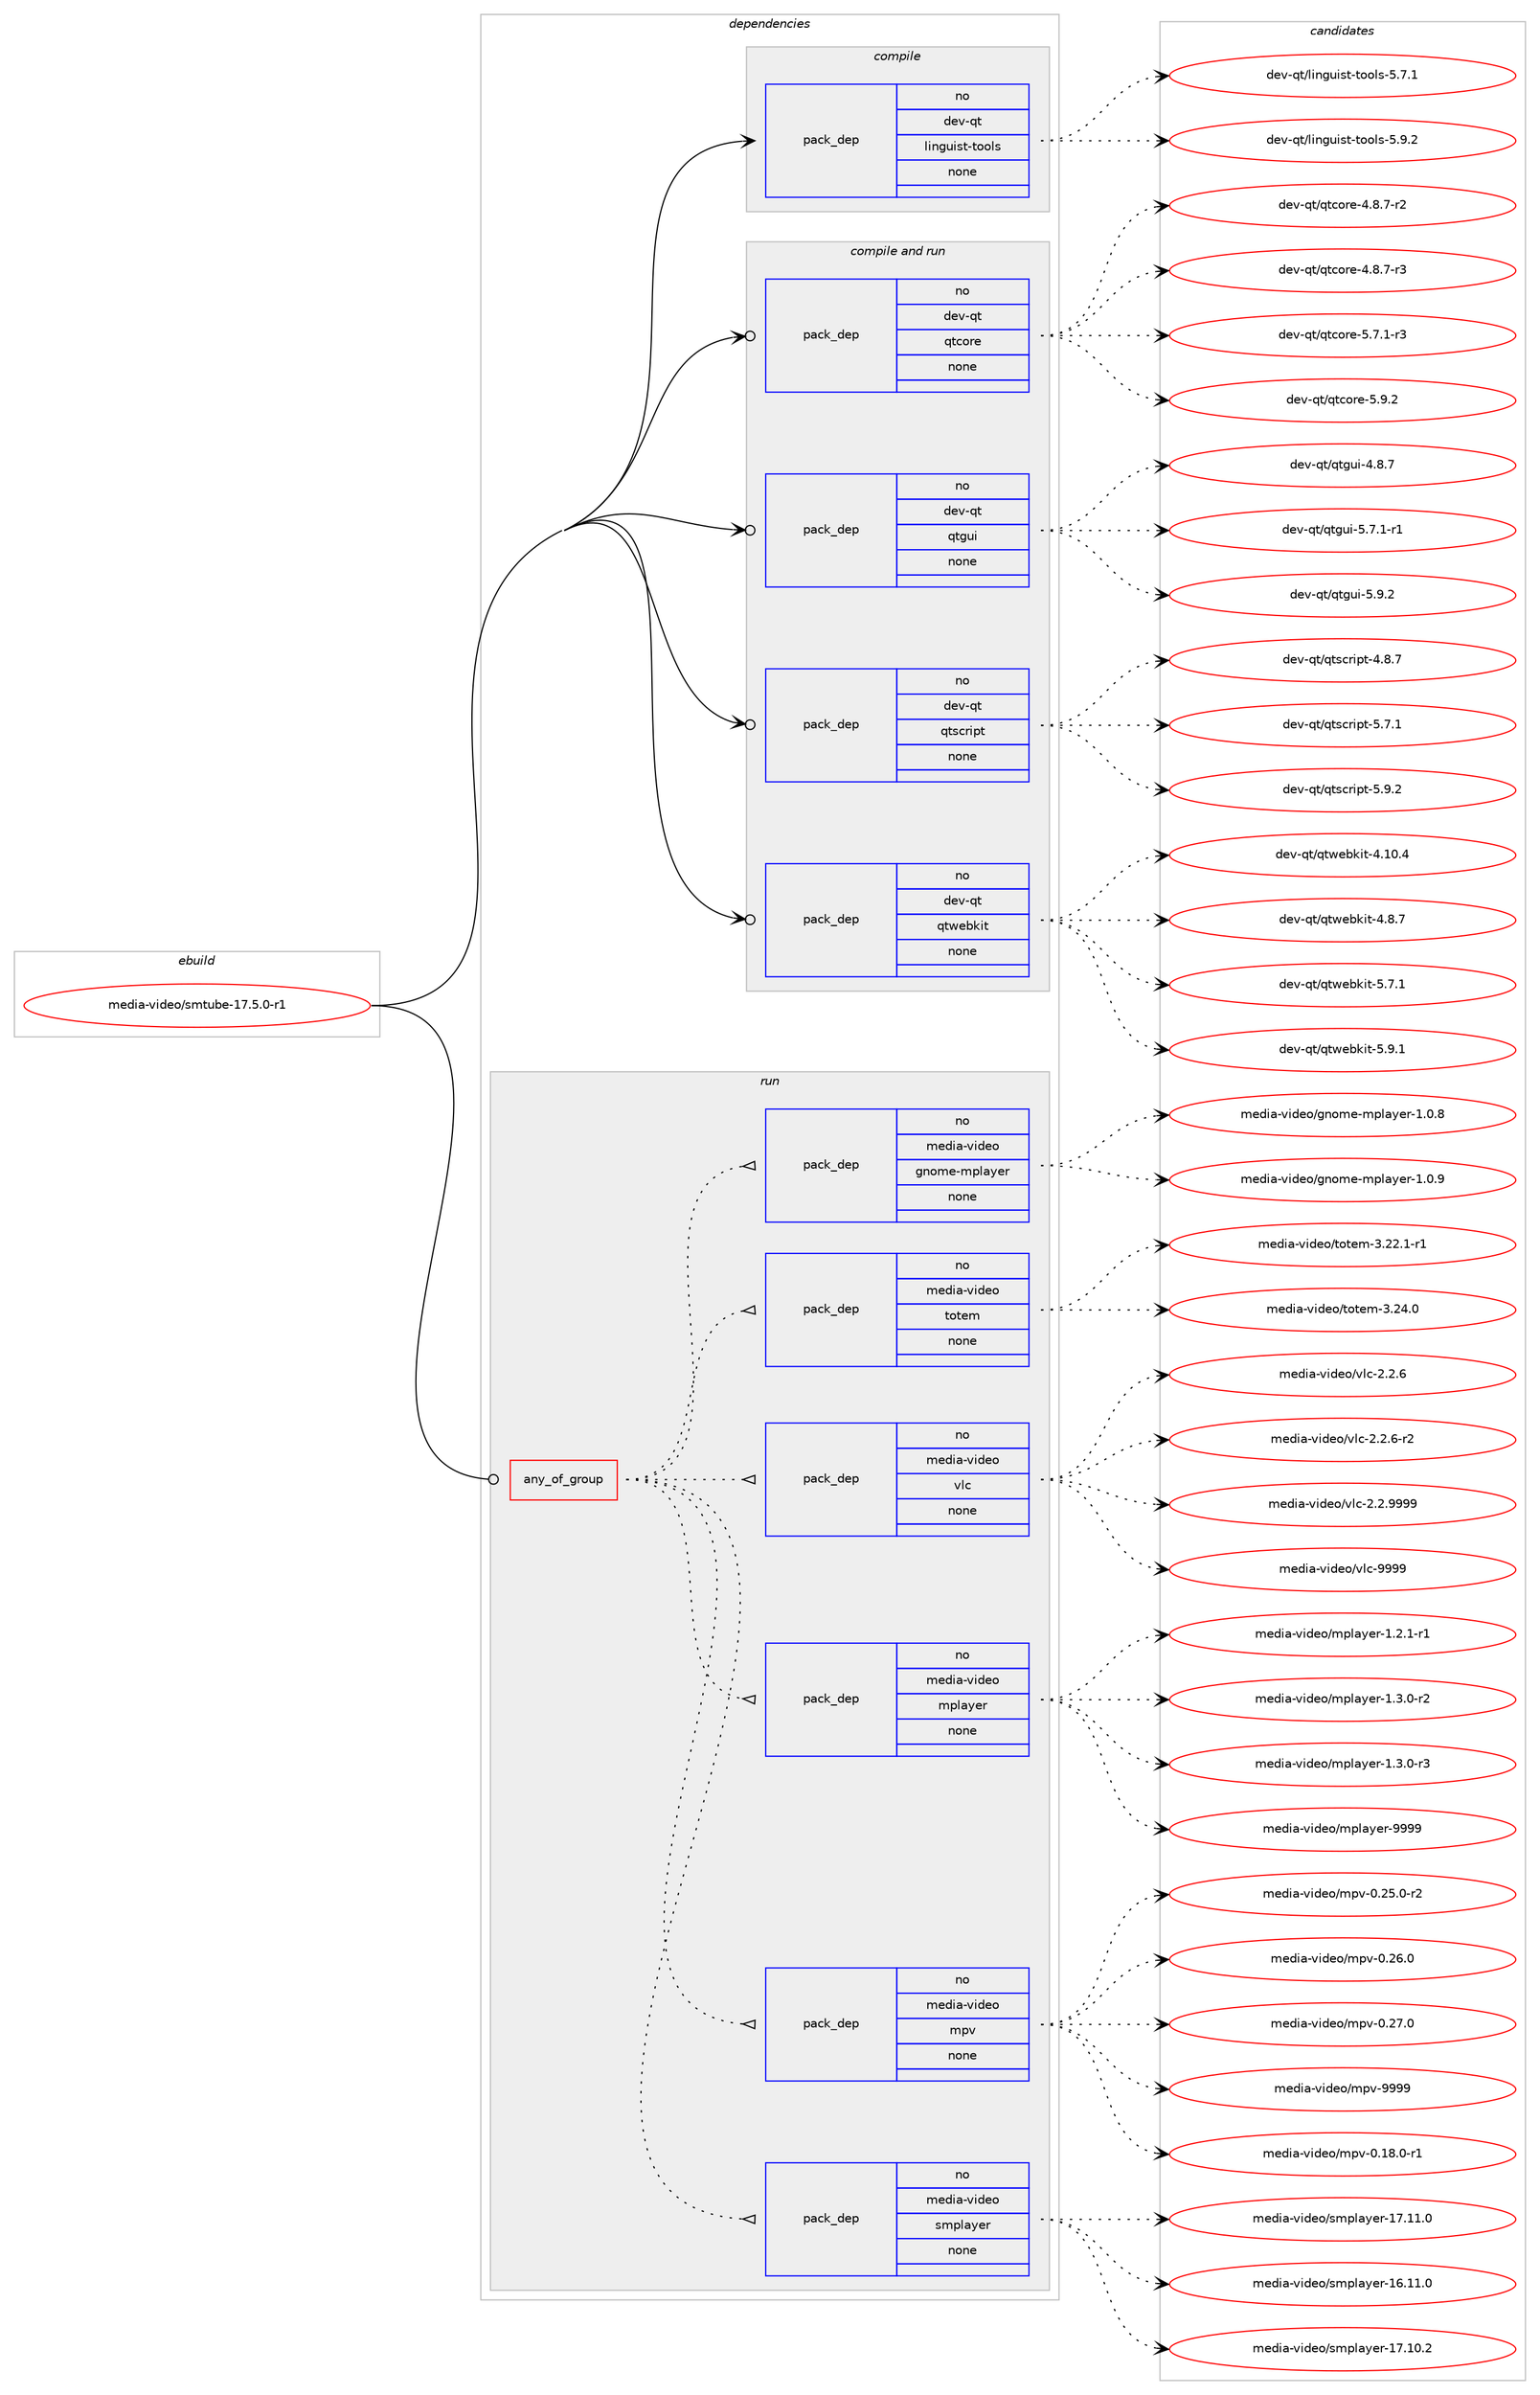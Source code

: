 digraph prolog {

# *************
# Graph options
# *************

newrank=true;
concentrate=true;
compound=true;
graph [rankdir=LR,fontname=Helvetica,fontsize=10,ranksep=1.5];#, ranksep=2.5, nodesep=0.2];
edge  [arrowhead=vee];
node  [fontname=Helvetica,fontsize=10];

# **********
# The ebuild
# **********

subgraph cluster_leftcol {
color=gray;
rank=same;
label=<<i>ebuild</i>>;
id [label="media-video/smtube-17.5.0-r1", color=red, width=4, href="../media-video/smtube-17.5.0-r1.svg"];
}

# ****************
# The dependencies
# ****************

subgraph cluster_midcol {
color=gray;
label=<<i>dependencies</i>>;
subgraph cluster_compile {
fillcolor="#eeeeee";
style=filled;
label=<<i>compile</i>>;
subgraph pack292509 {
dependency396757 [label=<<TABLE BORDER="0" CELLBORDER="1" CELLSPACING="0" CELLPADDING="4" WIDTH="220"><TR><TD ROWSPAN="6" CELLPADDING="30">pack_dep</TD></TR><TR><TD WIDTH="110">no</TD></TR><TR><TD>dev-qt</TD></TR><TR><TD>linguist-tools</TD></TR><TR><TD>none</TD></TR><TR><TD></TD></TR></TABLE>>, shape=none, color=blue];
}
id:e -> dependency396757:w [weight=20,style="solid",arrowhead="vee"];
}
subgraph cluster_compileandrun {
fillcolor="#eeeeee";
style=filled;
label=<<i>compile and run</i>>;
subgraph pack292510 {
dependency396758 [label=<<TABLE BORDER="0" CELLBORDER="1" CELLSPACING="0" CELLPADDING="4" WIDTH="220"><TR><TD ROWSPAN="6" CELLPADDING="30">pack_dep</TD></TR><TR><TD WIDTH="110">no</TD></TR><TR><TD>dev-qt</TD></TR><TR><TD>qtcore</TD></TR><TR><TD>none</TD></TR><TR><TD></TD></TR></TABLE>>, shape=none, color=blue];
}
id:e -> dependency396758:w [weight=20,style="solid",arrowhead="odotvee"];
subgraph pack292511 {
dependency396759 [label=<<TABLE BORDER="0" CELLBORDER="1" CELLSPACING="0" CELLPADDING="4" WIDTH="220"><TR><TD ROWSPAN="6" CELLPADDING="30">pack_dep</TD></TR><TR><TD WIDTH="110">no</TD></TR><TR><TD>dev-qt</TD></TR><TR><TD>qtgui</TD></TR><TR><TD>none</TD></TR><TR><TD></TD></TR></TABLE>>, shape=none, color=blue];
}
id:e -> dependency396759:w [weight=20,style="solid",arrowhead="odotvee"];
subgraph pack292512 {
dependency396760 [label=<<TABLE BORDER="0" CELLBORDER="1" CELLSPACING="0" CELLPADDING="4" WIDTH="220"><TR><TD ROWSPAN="6" CELLPADDING="30">pack_dep</TD></TR><TR><TD WIDTH="110">no</TD></TR><TR><TD>dev-qt</TD></TR><TR><TD>qtscript</TD></TR><TR><TD>none</TD></TR><TR><TD></TD></TR></TABLE>>, shape=none, color=blue];
}
id:e -> dependency396760:w [weight=20,style="solid",arrowhead="odotvee"];
subgraph pack292513 {
dependency396761 [label=<<TABLE BORDER="0" CELLBORDER="1" CELLSPACING="0" CELLPADDING="4" WIDTH="220"><TR><TD ROWSPAN="6" CELLPADDING="30">pack_dep</TD></TR><TR><TD WIDTH="110">no</TD></TR><TR><TD>dev-qt</TD></TR><TR><TD>qtwebkit</TD></TR><TR><TD>none</TD></TR><TR><TD></TD></TR></TABLE>>, shape=none, color=blue];
}
id:e -> dependency396761:w [weight=20,style="solid",arrowhead="odotvee"];
}
subgraph cluster_run {
fillcolor="#eeeeee";
style=filled;
label=<<i>run</i>>;
subgraph any6246 {
dependency396762 [label=<<TABLE BORDER="0" CELLBORDER="1" CELLSPACING="0" CELLPADDING="4"><TR><TD CELLPADDING="10">any_of_group</TD></TR></TABLE>>, shape=none, color=red];subgraph pack292514 {
dependency396763 [label=<<TABLE BORDER="0" CELLBORDER="1" CELLSPACING="0" CELLPADDING="4" WIDTH="220"><TR><TD ROWSPAN="6" CELLPADDING="30">pack_dep</TD></TR><TR><TD WIDTH="110">no</TD></TR><TR><TD>media-video</TD></TR><TR><TD>smplayer</TD></TR><TR><TD>none</TD></TR><TR><TD></TD></TR></TABLE>>, shape=none, color=blue];
}
dependency396762:e -> dependency396763:w [weight=20,style="dotted",arrowhead="oinv"];
subgraph pack292515 {
dependency396764 [label=<<TABLE BORDER="0" CELLBORDER="1" CELLSPACING="0" CELLPADDING="4" WIDTH="220"><TR><TD ROWSPAN="6" CELLPADDING="30">pack_dep</TD></TR><TR><TD WIDTH="110">no</TD></TR><TR><TD>media-video</TD></TR><TR><TD>mpv</TD></TR><TR><TD>none</TD></TR><TR><TD></TD></TR></TABLE>>, shape=none, color=blue];
}
dependency396762:e -> dependency396764:w [weight=20,style="dotted",arrowhead="oinv"];
subgraph pack292516 {
dependency396765 [label=<<TABLE BORDER="0" CELLBORDER="1" CELLSPACING="0" CELLPADDING="4" WIDTH="220"><TR><TD ROWSPAN="6" CELLPADDING="30">pack_dep</TD></TR><TR><TD WIDTH="110">no</TD></TR><TR><TD>media-video</TD></TR><TR><TD>mplayer</TD></TR><TR><TD>none</TD></TR><TR><TD></TD></TR></TABLE>>, shape=none, color=blue];
}
dependency396762:e -> dependency396765:w [weight=20,style="dotted",arrowhead="oinv"];
subgraph pack292517 {
dependency396766 [label=<<TABLE BORDER="0" CELLBORDER="1" CELLSPACING="0" CELLPADDING="4" WIDTH="220"><TR><TD ROWSPAN="6" CELLPADDING="30">pack_dep</TD></TR><TR><TD WIDTH="110">no</TD></TR><TR><TD>media-video</TD></TR><TR><TD>vlc</TD></TR><TR><TD>none</TD></TR><TR><TD></TD></TR></TABLE>>, shape=none, color=blue];
}
dependency396762:e -> dependency396766:w [weight=20,style="dotted",arrowhead="oinv"];
subgraph pack292518 {
dependency396767 [label=<<TABLE BORDER="0" CELLBORDER="1" CELLSPACING="0" CELLPADDING="4" WIDTH="220"><TR><TD ROWSPAN="6" CELLPADDING="30">pack_dep</TD></TR><TR><TD WIDTH="110">no</TD></TR><TR><TD>media-video</TD></TR><TR><TD>totem</TD></TR><TR><TD>none</TD></TR><TR><TD></TD></TR></TABLE>>, shape=none, color=blue];
}
dependency396762:e -> dependency396767:w [weight=20,style="dotted",arrowhead="oinv"];
subgraph pack292519 {
dependency396768 [label=<<TABLE BORDER="0" CELLBORDER="1" CELLSPACING="0" CELLPADDING="4" WIDTH="220"><TR><TD ROWSPAN="6" CELLPADDING="30">pack_dep</TD></TR><TR><TD WIDTH="110">no</TD></TR><TR><TD>media-video</TD></TR><TR><TD>gnome-mplayer</TD></TR><TR><TD>none</TD></TR><TR><TD></TD></TR></TABLE>>, shape=none, color=blue];
}
dependency396762:e -> dependency396768:w [weight=20,style="dotted",arrowhead="oinv"];
}
id:e -> dependency396762:w [weight=20,style="solid",arrowhead="odot"];
}
}

# **************
# The candidates
# **************

subgraph cluster_choices {
rank=same;
color=gray;
label=<<i>candidates</i>>;

subgraph choice292509 {
color=black;
nodesep=1;
choice100101118451131164710810511010311710511511645116111111108115455346554649 [label="dev-qt/linguist-tools-5.7.1", color=red, width=4,href="../dev-qt/linguist-tools-5.7.1.svg"];
choice100101118451131164710810511010311710511511645116111111108115455346574650 [label="dev-qt/linguist-tools-5.9.2", color=red, width=4,href="../dev-qt/linguist-tools-5.9.2.svg"];
dependency396757:e -> choice100101118451131164710810511010311710511511645116111111108115455346554649:w [style=dotted,weight="100"];
dependency396757:e -> choice100101118451131164710810511010311710511511645116111111108115455346574650:w [style=dotted,weight="100"];
}
subgraph choice292510 {
color=black;
nodesep=1;
choice1001011184511311647113116991111141014552465646554511450 [label="dev-qt/qtcore-4.8.7-r2", color=red, width=4,href="../dev-qt/qtcore-4.8.7-r2.svg"];
choice1001011184511311647113116991111141014552465646554511451 [label="dev-qt/qtcore-4.8.7-r3", color=red, width=4,href="../dev-qt/qtcore-4.8.7-r3.svg"];
choice1001011184511311647113116991111141014553465546494511451 [label="dev-qt/qtcore-5.7.1-r3", color=red, width=4,href="../dev-qt/qtcore-5.7.1-r3.svg"];
choice100101118451131164711311699111114101455346574650 [label="dev-qt/qtcore-5.9.2", color=red, width=4,href="../dev-qt/qtcore-5.9.2.svg"];
dependency396758:e -> choice1001011184511311647113116991111141014552465646554511450:w [style=dotted,weight="100"];
dependency396758:e -> choice1001011184511311647113116991111141014552465646554511451:w [style=dotted,weight="100"];
dependency396758:e -> choice1001011184511311647113116991111141014553465546494511451:w [style=dotted,weight="100"];
dependency396758:e -> choice100101118451131164711311699111114101455346574650:w [style=dotted,weight="100"];
}
subgraph choice292511 {
color=black;
nodesep=1;
choice1001011184511311647113116103117105455246564655 [label="dev-qt/qtgui-4.8.7", color=red, width=4,href="../dev-qt/qtgui-4.8.7.svg"];
choice10010111845113116471131161031171054553465546494511449 [label="dev-qt/qtgui-5.7.1-r1", color=red, width=4,href="../dev-qt/qtgui-5.7.1-r1.svg"];
choice1001011184511311647113116103117105455346574650 [label="dev-qt/qtgui-5.9.2", color=red, width=4,href="../dev-qt/qtgui-5.9.2.svg"];
dependency396759:e -> choice1001011184511311647113116103117105455246564655:w [style=dotted,weight="100"];
dependency396759:e -> choice10010111845113116471131161031171054553465546494511449:w [style=dotted,weight="100"];
dependency396759:e -> choice1001011184511311647113116103117105455346574650:w [style=dotted,weight="100"];
}
subgraph choice292512 {
color=black;
nodesep=1;
choice100101118451131164711311611599114105112116455246564655 [label="dev-qt/qtscript-4.8.7", color=red, width=4,href="../dev-qt/qtscript-4.8.7.svg"];
choice100101118451131164711311611599114105112116455346554649 [label="dev-qt/qtscript-5.7.1", color=red, width=4,href="../dev-qt/qtscript-5.7.1.svg"];
choice100101118451131164711311611599114105112116455346574650 [label="dev-qt/qtscript-5.9.2", color=red, width=4,href="../dev-qt/qtscript-5.9.2.svg"];
dependency396760:e -> choice100101118451131164711311611599114105112116455246564655:w [style=dotted,weight="100"];
dependency396760:e -> choice100101118451131164711311611599114105112116455346554649:w [style=dotted,weight="100"];
dependency396760:e -> choice100101118451131164711311611599114105112116455346574650:w [style=dotted,weight="100"];
}
subgraph choice292513 {
color=black;
nodesep=1;
choice10010111845113116471131161191019810710511645524649484652 [label="dev-qt/qtwebkit-4.10.4", color=red, width=4,href="../dev-qt/qtwebkit-4.10.4.svg"];
choice100101118451131164711311611910198107105116455246564655 [label="dev-qt/qtwebkit-4.8.7", color=red, width=4,href="../dev-qt/qtwebkit-4.8.7.svg"];
choice100101118451131164711311611910198107105116455346554649 [label="dev-qt/qtwebkit-5.7.1", color=red, width=4,href="../dev-qt/qtwebkit-5.7.1.svg"];
choice100101118451131164711311611910198107105116455346574649 [label="dev-qt/qtwebkit-5.9.1", color=red, width=4,href="../dev-qt/qtwebkit-5.9.1.svg"];
dependency396761:e -> choice10010111845113116471131161191019810710511645524649484652:w [style=dotted,weight="100"];
dependency396761:e -> choice100101118451131164711311611910198107105116455246564655:w [style=dotted,weight="100"];
dependency396761:e -> choice100101118451131164711311611910198107105116455346554649:w [style=dotted,weight="100"];
dependency396761:e -> choice100101118451131164711311611910198107105116455346574649:w [style=dotted,weight="100"];
}
subgraph choice292514 {
color=black;
nodesep=1;
choice109101100105974511810510010111147115109112108971211011144549544649494648 [label="media-video/smplayer-16.11.0", color=red, width=4,href="../media-video/smplayer-16.11.0.svg"];
choice109101100105974511810510010111147115109112108971211011144549554649484650 [label="media-video/smplayer-17.10.2", color=red, width=4,href="../media-video/smplayer-17.10.2.svg"];
choice109101100105974511810510010111147115109112108971211011144549554649494648 [label="media-video/smplayer-17.11.0", color=red, width=4,href="../media-video/smplayer-17.11.0.svg"];
dependency396763:e -> choice109101100105974511810510010111147115109112108971211011144549544649494648:w [style=dotted,weight="100"];
dependency396763:e -> choice109101100105974511810510010111147115109112108971211011144549554649484650:w [style=dotted,weight="100"];
dependency396763:e -> choice109101100105974511810510010111147115109112108971211011144549554649494648:w [style=dotted,weight="100"];
}
subgraph choice292515 {
color=black;
nodesep=1;
choice109101100105974511810510010111147109112118454846495646484511449 [label="media-video/mpv-0.18.0-r1", color=red, width=4,href="../media-video/mpv-0.18.0-r1.svg"];
choice109101100105974511810510010111147109112118454846505346484511450 [label="media-video/mpv-0.25.0-r2", color=red, width=4,href="../media-video/mpv-0.25.0-r2.svg"];
choice10910110010597451181051001011114710911211845484650544648 [label="media-video/mpv-0.26.0", color=red, width=4,href="../media-video/mpv-0.26.0.svg"];
choice10910110010597451181051001011114710911211845484650554648 [label="media-video/mpv-0.27.0", color=red, width=4,href="../media-video/mpv-0.27.0.svg"];
choice1091011001059745118105100101111471091121184557575757 [label="media-video/mpv-9999", color=red, width=4,href="../media-video/mpv-9999.svg"];
dependency396764:e -> choice109101100105974511810510010111147109112118454846495646484511449:w [style=dotted,weight="100"];
dependency396764:e -> choice109101100105974511810510010111147109112118454846505346484511450:w [style=dotted,weight="100"];
dependency396764:e -> choice10910110010597451181051001011114710911211845484650544648:w [style=dotted,weight="100"];
dependency396764:e -> choice10910110010597451181051001011114710911211845484650554648:w [style=dotted,weight="100"];
dependency396764:e -> choice1091011001059745118105100101111471091121184557575757:w [style=dotted,weight="100"];
}
subgraph choice292516 {
color=black;
nodesep=1;
choice109101100105974511810510010111147109112108971211011144549465046494511449 [label="media-video/mplayer-1.2.1-r1", color=red, width=4,href="../media-video/mplayer-1.2.1-r1.svg"];
choice109101100105974511810510010111147109112108971211011144549465146484511450 [label="media-video/mplayer-1.3.0-r2", color=red, width=4,href="../media-video/mplayer-1.3.0-r2.svg"];
choice109101100105974511810510010111147109112108971211011144549465146484511451 [label="media-video/mplayer-1.3.0-r3", color=red, width=4,href="../media-video/mplayer-1.3.0-r3.svg"];
choice109101100105974511810510010111147109112108971211011144557575757 [label="media-video/mplayer-9999", color=red, width=4,href="../media-video/mplayer-9999.svg"];
dependency396765:e -> choice109101100105974511810510010111147109112108971211011144549465046494511449:w [style=dotted,weight="100"];
dependency396765:e -> choice109101100105974511810510010111147109112108971211011144549465146484511450:w [style=dotted,weight="100"];
dependency396765:e -> choice109101100105974511810510010111147109112108971211011144549465146484511451:w [style=dotted,weight="100"];
dependency396765:e -> choice109101100105974511810510010111147109112108971211011144557575757:w [style=dotted,weight="100"];
}
subgraph choice292517 {
color=black;
nodesep=1;
choice10910110010597451181051001011114711810899455046504654 [label="media-video/vlc-2.2.6", color=red, width=4,href="../media-video/vlc-2.2.6.svg"];
choice109101100105974511810510010111147118108994550465046544511450 [label="media-video/vlc-2.2.6-r2", color=red, width=4,href="../media-video/vlc-2.2.6-r2.svg"];
choice10910110010597451181051001011114711810899455046504657575757 [label="media-video/vlc-2.2.9999", color=red, width=4,href="../media-video/vlc-2.2.9999.svg"];
choice109101100105974511810510010111147118108994557575757 [label="media-video/vlc-9999", color=red, width=4,href="../media-video/vlc-9999.svg"];
dependency396766:e -> choice10910110010597451181051001011114711810899455046504654:w [style=dotted,weight="100"];
dependency396766:e -> choice109101100105974511810510010111147118108994550465046544511450:w [style=dotted,weight="100"];
dependency396766:e -> choice10910110010597451181051001011114711810899455046504657575757:w [style=dotted,weight="100"];
dependency396766:e -> choice109101100105974511810510010111147118108994557575757:w [style=dotted,weight="100"];
}
subgraph choice292518 {
color=black;
nodesep=1;
choice109101100105974511810510010111147116111116101109455146505046494511449 [label="media-video/totem-3.22.1-r1", color=red, width=4,href="../media-video/totem-3.22.1-r1.svg"];
choice10910110010597451181051001011114711611111610110945514650524648 [label="media-video/totem-3.24.0", color=red, width=4,href="../media-video/totem-3.24.0.svg"];
dependency396767:e -> choice109101100105974511810510010111147116111116101109455146505046494511449:w [style=dotted,weight="100"];
dependency396767:e -> choice10910110010597451181051001011114711611111610110945514650524648:w [style=dotted,weight="100"];
}
subgraph choice292519 {
color=black;
nodesep=1;
choice1091011001059745118105100101111471031101111091014510911210897121101114454946484656 [label="media-video/gnome-mplayer-1.0.8", color=red, width=4,href="../media-video/gnome-mplayer-1.0.8.svg"];
choice1091011001059745118105100101111471031101111091014510911210897121101114454946484657 [label="media-video/gnome-mplayer-1.0.9", color=red, width=4,href="../media-video/gnome-mplayer-1.0.9.svg"];
dependency396768:e -> choice1091011001059745118105100101111471031101111091014510911210897121101114454946484656:w [style=dotted,weight="100"];
dependency396768:e -> choice1091011001059745118105100101111471031101111091014510911210897121101114454946484657:w [style=dotted,weight="100"];
}
}

}
